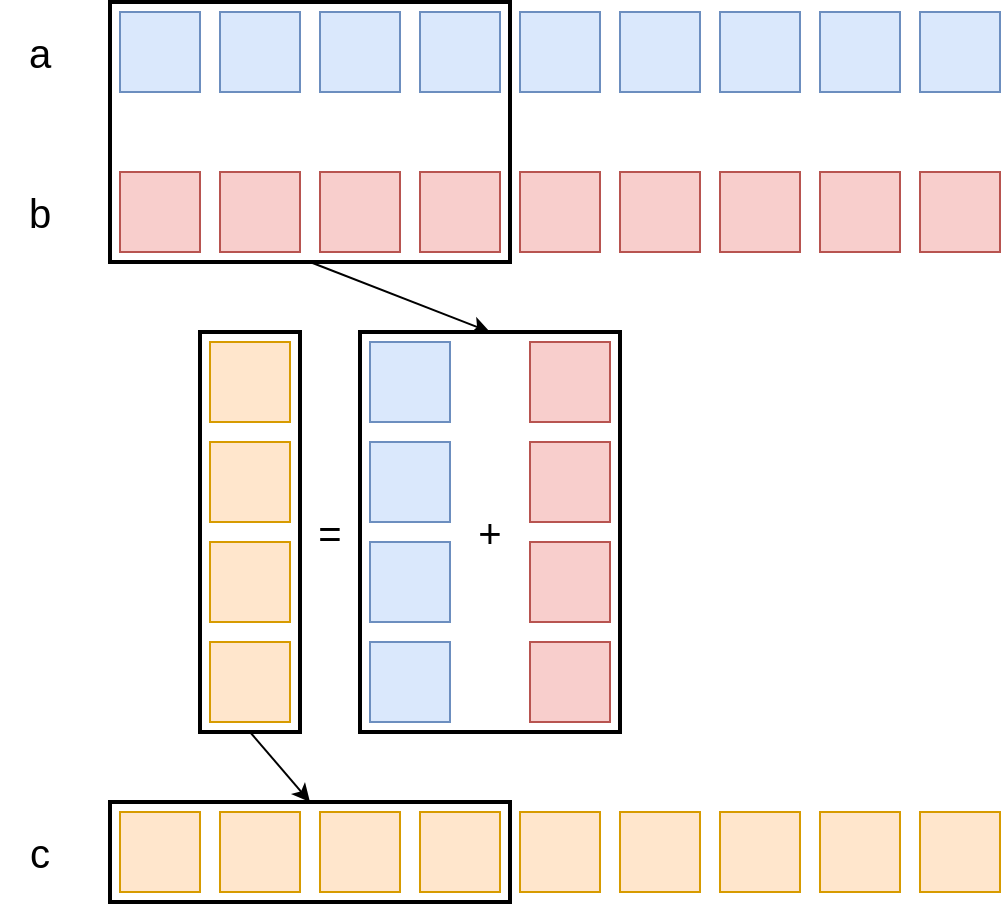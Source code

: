 <mxfile version="12.4.2" type="device" pages="1"><diagram id="H3GyCGVFZNsBkgmlW130" name="Page-1"><mxGraphModel dx="946" dy="680" grid="1" gridSize="10" guides="1" tooltips="1" connect="1" arrows="1" fold="1" page="1" pageScale="1" pageWidth="827" pageHeight="1169" math="0" shadow="0"><root><mxCell id="0"/><mxCell id="1" parent="0"/><mxCell id="jpML5Hb4YfXiPte6behO-1" value="" style="rounded=0;whiteSpace=wrap;html=1;fillColor=#dae8fc;strokeColor=#6c8ebf;" vertex="1" parent="1"><mxGeometry x="80" y="80" width="40" height="40" as="geometry"/></mxCell><mxCell id="jpML5Hb4YfXiPte6behO-2" value="" style="rounded=0;whiteSpace=wrap;html=1;fillColor=#dae8fc;strokeColor=#6c8ebf;" vertex="1" parent="1"><mxGeometry x="130" y="80" width="40" height="40" as="geometry"/></mxCell><mxCell id="jpML5Hb4YfXiPte6behO-3" value="" style="rounded=0;whiteSpace=wrap;html=1;fillColor=#dae8fc;strokeColor=#6c8ebf;" vertex="1" parent="1"><mxGeometry x="180" y="80" width="40" height="40" as="geometry"/></mxCell><mxCell id="jpML5Hb4YfXiPte6behO-4" value="" style="rounded=0;whiteSpace=wrap;html=1;fillColor=#dae8fc;strokeColor=#6c8ebf;" vertex="1" parent="1"><mxGeometry x="230" y="80" width="40" height="40" as="geometry"/></mxCell><mxCell id="jpML5Hb4YfXiPte6behO-5" value="" style="rounded=0;whiteSpace=wrap;html=1;fillColor=#dae8fc;strokeColor=#6c8ebf;" vertex="1" parent="1"><mxGeometry x="280" y="80" width="40" height="40" as="geometry"/></mxCell><mxCell id="jpML5Hb4YfXiPte6behO-6" value="" style="rounded=0;whiteSpace=wrap;html=1;fillColor=#dae8fc;strokeColor=#6c8ebf;" vertex="1" parent="1"><mxGeometry x="330" y="80" width="40" height="40" as="geometry"/></mxCell><mxCell id="jpML5Hb4YfXiPte6behO-7" value="" style="rounded=0;whiteSpace=wrap;html=1;fillColor=#dae8fc;strokeColor=#6c8ebf;" vertex="1" parent="1"><mxGeometry x="380" y="80" width="40" height="40" as="geometry"/></mxCell><mxCell id="jpML5Hb4YfXiPte6behO-8" value="" style="rounded=0;whiteSpace=wrap;html=1;fillColor=#dae8fc;strokeColor=#6c8ebf;" vertex="1" parent="1"><mxGeometry x="430" y="80" width="40" height="40" as="geometry"/></mxCell><mxCell id="jpML5Hb4YfXiPte6behO-9" value="" style="rounded=0;whiteSpace=wrap;html=1;fillColor=#dae8fc;strokeColor=#6c8ebf;" vertex="1" parent="1"><mxGeometry x="480" y="80" width="40" height="40" as="geometry"/></mxCell><mxCell id="jpML5Hb4YfXiPte6behO-10" value="" style="rounded=0;whiteSpace=wrap;html=1;fillColor=#f8cecc;strokeColor=#b85450;" vertex="1" parent="1"><mxGeometry x="80" y="160" width="40" height="40" as="geometry"/></mxCell><mxCell id="jpML5Hb4YfXiPte6behO-11" value="" style="rounded=0;whiteSpace=wrap;html=1;fillColor=#f8cecc;strokeColor=#b85450;" vertex="1" parent="1"><mxGeometry x="130" y="160" width="40" height="40" as="geometry"/></mxCell><mxCell id="jpML5Hb4YfXiPte6behO-12" value="" style="rounded=0;whiteSpace=wrap;html=1;fillColor=#f8cecc;strokeColor=#b85450;" vertex="1" parent="1"><mxGeometry x="180" y="160" width="40" height="40" as="geometry"/></mxCell><mxCell id="jpML5Hb4YfXiPte6behO-13" value="" style="rounded=0;whiteSpace=wrap;html=1;fillColor=#f8cecc;strokeColor=#b85450;" vertex="1" parent="1"><mxGeometry x="230" y="160" width="40" height="40" as="geometry"/></mxCell><mxCell id="jpML5Hb4YfXiPte6behO-14" value="" style="rounded=0;whiteSpace=wrap;html=1;fillColor=#f8cecc;strokeColor=#b85450;" vertex="1" parent="1"><mxGeometry x="280" y="160" width="40" height="40" as="geometry"/></mxCell><mxCell id="jpML5Hb4YfXiPte6behO-15" value="" style="rounded=0;whiteSpace=wrap;html=1;fillColor=#f8cecc;strokeColor=#b85450;" vertex="1" parent="1"><mxGeometry x="330" y="160" width="40" height="40" as="geometry"/></mxCell><mxCell id="jpML5Hb4YfXiPte6behO-16" value="" style="rounded=0;whiteSpace=wrap;html=1;fillColor=#f8cecc;strokeColor=#b85450;" vertex="1" parent="1"><mxGeometry x="380" y="160" width="40" height="40" as="geometry"/></mxCell><mxCell id="jpML5Hb4YfXiPte6behO-17" value="" style="rounded=0;whiteSpace=wrap;html=1;fillColor=#f8cecc;strokeColor=#b85450;" vertex="1" parent="1"><mxGeometry x="430" y="160" width="40" height="40" as="geometry"/></mxCell><mxCell id="jpML5Hb4YfXiPte6behO-18" value="" style="rounded=0;whiteSpace=wrap;html=1;fillColor=#f8cecc;strokeColor=#b85450;" vertex="1" parent="1"><mxGeometry x="480" y="160" width="40" height="40" as="geometry"/></mxCell><mxCell id="jpML5Hb4YfXiPte6behO-19" value="&lt;font style=&quot;font-size: 20px&quot;&gt;a&lt;/font&gt;" style="text;html=1;strokeColor=none;fillColor=none;align=center;verticalAlign=middle;whiteSpace=wrap;rounded=0;" vertex="1" parent="1"><mxGeometry x="20" y="90" width="40" height="20" as="geometry"/></mxCell><mxCell id="jpML5Hb4YfXiPte6behO-20" value="&lt;font style=&quot;font-size: 20px&quot;&gt;b&lt;/font&gt;" style="text;html=1;strokeColor=none;fillColor=none;align=center;verticalAlign=middle;whiteSpace=wrap;rounded=0;" vertex="1" parent="1"><mxGeometry x="20" y="170" width="40" height="20" as="geometry"/></mxCell><mxCell id="jpML5Hb4YfXiPte6behO-21" value="" style="rounded=0;whiteSpace=wrap;html=1;fillColor=#dae8fc;strokeColor=#6c8ebf;" vertex="1" parent="1"><mxGeometry x="205" y="245" width="40" height="40" as="geometry"/></mxCell><mxCell id="jpML5Hb4YfXiPte6behO-22" value="" style="rounded=0;whiteSpace=wrap;html=1;fillColor=#f8cecc;strokeColor=#b85450;" vertex="1" parent="1"><mxGeometry x="285" y="245" width="40" height="40" as="geometry"/></mxCell><mxCell id="jpML5Hb4YfXiPte6behO-25" value="&lt;font style=&quot;font-size: 20px&quot;&gt;=&lt;/font&gt;" style="text;html=1;strokeColor=none;fillColor=none;align=center;verticalAlign=middle;whiteSpace=wrap;rounded=0;" vertex="1" parent="1"><mxGeometry x="165" y="330" width="40" height="20" as="geometry"/></mxCell><mxCell id="jpML5Hb4YfXiPte6behO-26" value="&lt;span style=&quot;font-size: 20px&quot;&gt;+&lt;/span&gt;" style="text;html=1;strokeColor=none;fillColor=none;align=center;verticalAlign=middle;whiteSpace=wrap;rounded=0;" vertex="1" parent="1"><mxGeometry x="245" y="330" width="40" height="20" as="geometry"/></mxCell><mxCell id="jpML5Hb4YfXiPte6behO-27" value="" style="rounded=0;whiteSpace=wrap;html=1;fillColor=#ffe6cc;strokeColor=#d79b00;" vertex="1" parent="1"><mxGeometry x="125" y="245" width="40" height="40" as="geometry"/></mxCell><mxCell id="jpML5Hb4YfXiPte6behO-30" value="" style="rounded=0;whiteSpace=wrap;html=1;fillColor=#ffe6cc;strokeColor=#d79b00;" vertex="1" parent="1"><mxGeometry x="80" y="480" width="40" height="40" as="geometry"/></mxCell><mxCell id="jpML5Hb4YfXiPte6behO-31" value="" style="rounded=0;whiteSpace=wrap;html=1;fillColor=#ffe6cc;strokeColor=#d79b00;" vertex="1" parent="1"><mxGeometry x="130" y="480" width="40" height="40" as="geometry"/></mxCell><mxCell id="jpML5Hb4YfXiPte6behO-32" value="" style="rounded=0;whiteSpace=wrap;html=1;fillColor=#ffe6cc;strokeColor=#d79b00;" vertex="1" parent="1"><mxGeometry x="180" y="480" width="40" height="40" as="geometry"/></mxCell><mxCell id="jpML5Hb4YfXiPte6behO-33" value="" style="rounded=0;whiteSpace=wrap;html=1;fillColor=#ffe6cc;strokeColor=#d79b00;" vertex="1" parent="1"><mxGeometry x="230" y="480" width="40" height="40" as="geometry"/></mxCell><mxCell id="jpML5Hb4YfXiPte6behO-34" value="" style="rounded=0;whiteSpace=wrap;html=1;fillColor=#ffe6cc;strokeColor=#d79b00;" vertex="1" parent="1"><mxGeometry x="280" y="480" width="40" height="40" as="geometry"/></mxCell><mxCell id="jpML5Hb4YfXiPte6behO-35" value="" style="rounded=0;whiteSpace=wrap;html=1;fillColor=#ffe6cc;strokeColor=#d79b00;" vertex="1" parent="1"><mxGeometry x="330" y="480" width="40" height="40" as="geometry"/></mxCell><mxCell id="jpML5Hb4YfXiPte6behO-36" value="" style="rounded=0;whiteSpace=wrap;html=1;fillColor=#ffe6cc;strokeColor=#d79b00;" vertex="1" parent="1"><mxGeometry x="380" y="480" width="40" height="40" as="geometry"/></mxCell><mxCell id="jpML5Hb4YfXiPte6behO-37" value="" style="rounded=0;whiteSpace=wrap;html=1;fillColor=#ffe6cc;strokeColor=#d79b00;" vertex="1" parent="1"><mxGeometry x="430" y="480" width="40" height="40" as="geometry"/></mxCell><mxCell id="jpML5Hb4YfXiPte6behO-38" value="" style="rounded=0;whiteSpace=wrap;html=1;fillColor=#ffe6cc;strokeColor=#d79b00;" vertex="1" parent="1"><mxGeometry x="480" y="480" width="40" height="40" as="geometry"/></mxCell><mxCell id="jpML5Hb4YfXiPte6behO-39" value="&lt;font style=&quot;font-size: 20px&quot;&gt;c&lt;/font&gt;" style="text;html=1;strokeColor=none;fillColor=none;align=center;verticalAlign=middle;whiteSpace=wrap;rounded=0;" vertex="1" parent="1"><mxGeometry x="20" y="490" width="40" height="20" as="geometry"/></mxCell><mxCell id="jpML5Hb4YfXiPte6behO-40" value="" style="rounded=0;whiteSpace=wrap;html=1;fillColor=none;strokeWidth=2;" vertex="1" parent="1"><mxGeometry x="75" y="75" width="200" height="130" as="geometry"/></mxCell><mxCell id="jpML5Hb4YfXiPte6behO-43" value="" style="rounded=0;whiteSpace=wrap;html=1;fillColor=none;strokeWidth=2;direction=south;" vertex="1" parent="1"><mxGeometry x="120" y="240" width="50" height="200" as="geometry"/></mxCell><mxCell id="jpML5Hb4YfXiPte6behO-44" value="" style="rounded=0;whiteSpace=wrap;html=1;fillColor=none;strokeWidth=2;direction=south;" vertex="1" parent="1"><mxGeometry x="75" y="475" width="200" height="50" as="geometry"/></mxCell><mxCell id="jpML5Hb4YfXiPte6behO-46" value="" style="rounded=0;whiteSpace=wrap;html=1;fillColor=#ffe6cc;strokeColor=#d79b00;" vertex="1" parent="1"><mxGeometry x="125" y="295" width="40" height="40" as="geometry"/></mxCell><mxCell id="jpML5Hb4YfXiPte6behO-47" value="" style="rounded=0;whiteSpace=wrap;html=1;fillColor=#ffe6cc;strokeColor=#d79b00;" vertex="1" parent="1"><mxGeometry x="125" y="345" width="40" height="40" as="geometry"/></mxCell><mxCell id="jpML5Hb4YfXiPte6behO-48" value="" style="rounded=0;whiteSpace=wrap;html=1;fillColor=#ffe6cc;strokeColor=#d79b00;" vertex="1" parent="1"><mxGeometry x="125" y="395" width="40" height="40" as="geometry"/></mxCell><mxCell id="jpML5Hb4YfXiPte6behO-49" value="" style="rounded=0;whiteSpace=wrap;html=1;fillColor=#dae8fc;strokeColor=#6c8ebf;" vertex="1" parent="1"><mxGeometry x="205" y="295" width="40" height="40" as="geometry"/></mxCell><mxCell id="jpML5Hb4YfXiPte6behO-50" value="" style="rounded=0;whiteSpace=wrap;html=1;fillColor=#f8cecc;strokeColor=#b85450;" vertex="1" parent="1"><mxGeometry x="285" y="295" width="40" height="40" as="geometry"/></mxCell><mxCell id="jpML5Hb4YfXiPte6behO-51" value="" style="rounded=0;whiteSpace=wrap;html=1;fillColor=#dae8fc;strokeColor=#6c8ebf;" vertex="1" parent="1"><mxGeometry x="205" y="345" width="40" height="40" as="geometry"/></mxCell><mxCell id="jpML5Hb4YfXiPte6behO-52" value="" style="rounded=0;whiteSpace=wrap;html=1;fillColor=#f8cecc;strokeColor=#b85450;" vertex="1" parent="1"><mxGeometry x="285" y="345" width="40" height="40" as="geometry"/></mxCell><mxCell id="jpML5Hb4YfXiPte6behO-53" value="" style="rounded=0;whiteSpace=wrap;html=1;fillColor=#dae8fc;strokeColor=#6c8ebf;" vertex="1" parent="1"><mxGeometry x="205" y="395" width="40" height="40" as="geometry"/></mxCell><mxCell id="jpML5Hb4YfXiPte6behO-54" value="" style="rounded=0;whiteSpace=wrap;html=1;fillColor=#f8cecc;strokeColor=#b85450;" vertex="1" parent="1"><mxGeometry x="285" y="395" width="40" height="40" as="geometry"/></mxCell><mxCell id="jpML5Hb4YfXiPte6behO-55" value="" style="rounded=0;whiteSpace=wrap;html=1;fillColor=none;strokeWidth=2;direction=south;" vertex="1" parent="1"><mxGeometry x="200" y="240" width="130" height="200" as="geometry"/></mxCell><mxCell id="jpML5Hb4YfXiPte6behO-56" value="" style="endArrow=classic;html=1;exitX=0.5;exitY=1;exitDx=0;exitDy=0;entryX=0;entryY=0.5;entryDx=0;entryDy=0;" edge="1" parent="1" source="jpML5Hb4YfXiPte6behO-40" target="jpML5Hb4YfXiPte6behO-55"><mxGeometry width="50" height="50" relative="1" as="geometry"><mxPoint x="20" y="670" as="sourcePoint"/><mxPoint x="70" y="620" as="targetPoint"/></mxGeometry></mxCell><mxCell id="jpML5Hb4YfXiPte6behO-57" value="" style="endArrow=classic;html=1;exitX=1;exitY=0.5;exitDx=0;exitDy=0;entryX=0;entryY=0.5;entryDx=0;entryDy=0;" edge="1" parent="1" source="jpML5Hb4YfXiPte6behO-43" target="jpML5Hb4YfXiPte6behO-44"><mxGeometry width="50" height="50" relative="1" as="geometry"><mxPoint x="20" y="600" as="sourcePoint"/><mxPoint x="70" y="550" as="targetPoint"/></mxGeometry></mxCell></root></mxGraphModel></diagram></mxfile>